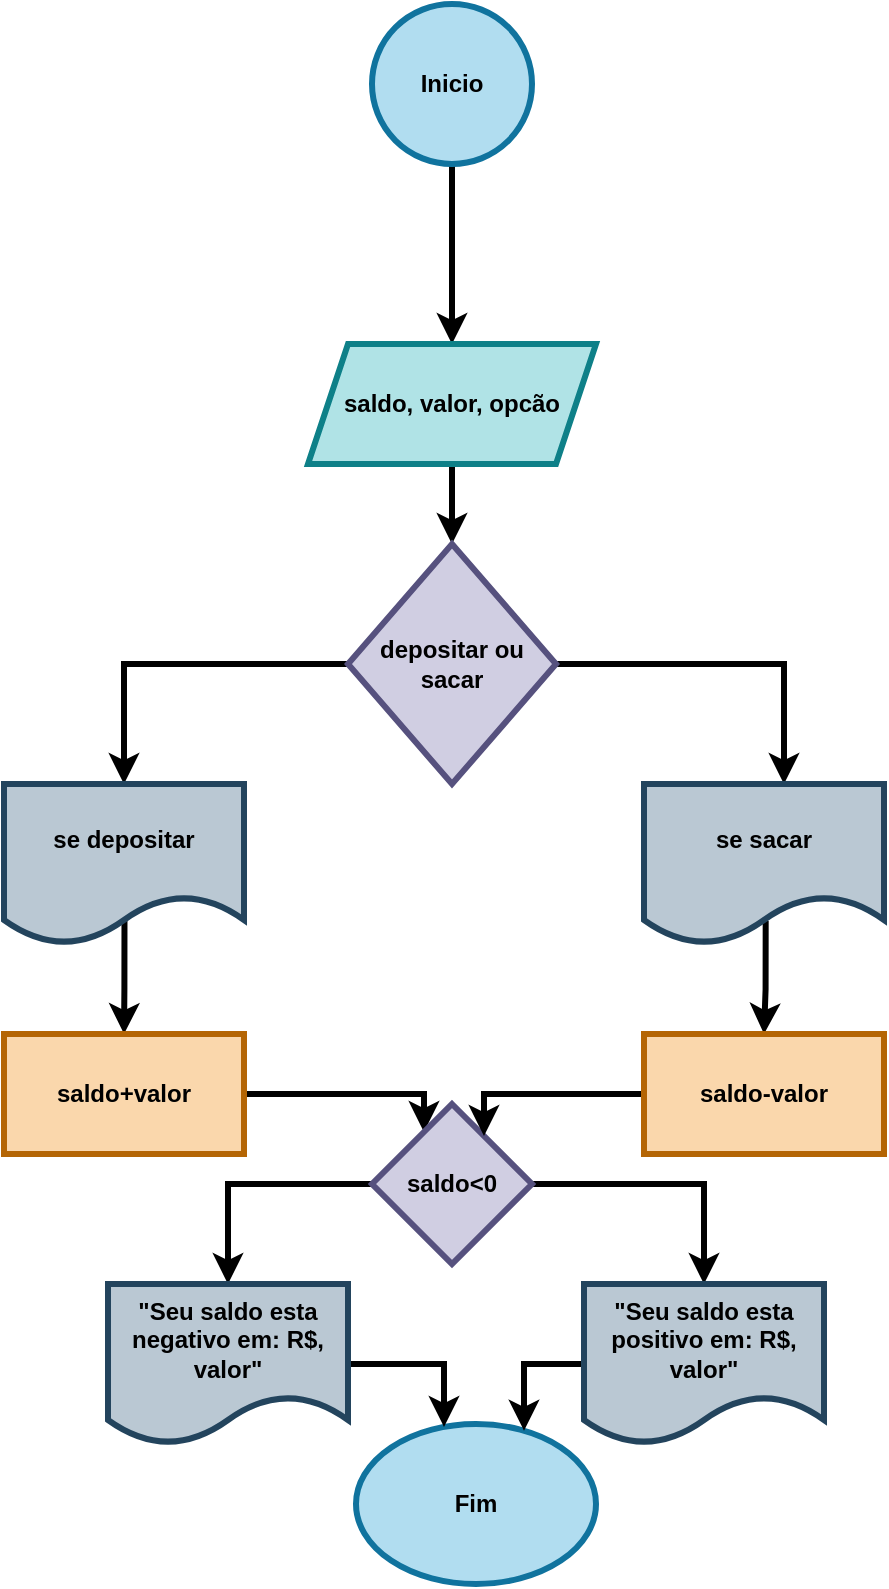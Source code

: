 <mxfile version="21.3.4" type="google">
  <diagram name="Página-1" id="VOhV0U-QravvhNj2dNXN">
    <mxGraphModel grid="1" page="1" gridSize="10" guides="1" tooltips="1" connect="1" arrows="1" fold="1" pageScale="1" pageWidth="827" pageHeight="1169" math="0" shadow="0">
      <root>
        <mxCell id="0" />
        <mxCell id="1" parent="0" />
        <mxCell id="dLuLtopAgmNw7_jBv9vx-1" value="" style="edgeStyle=orthogonalEdgeStyle;rounded=0;orthogonalLoop=1;jettySize=auto;html=1;strokeWidth=3;fontStyle=1" edge="1" parent="1" source="dLuLtopAgmNw7_jBv9vx-2" target="dLuLtopAgmNw7_jBv9vx-4">
          <mxGeometry relative="1" as="geometry" />
        </mxCell>
        <mxCell id="dLuLtopAgmNw7_jBv9vx-2" value="Inicio" style="ellipse;whiteSpace=wrap;html=1;aspect=fixed;strokeWidth=3;fontStyle=1;fillColor=#b1ddf0;strokeColor=#10739e;" vertex="1" parent="1">
          <mxGeometry x="374" y="10" width="80" height="80" as="geometry" />
        </mxCell>
        <mxCell id="dLuLtopAgmNw7_jBv9vx-3" value="" style="edgeStyle=orthogonalEdgeStyle;rounded=0;orthogonalLoop=1;jettySize=auto;html=1;strokeWidth=3;fontStyle=1" edge="1" parent="1" source="dLuLtopAgmNw7_jBv9vx-4" target="dLuLtopAgmNw7_jBv9vx-7">
          <mxGeometry relative="1" as="geometry" />
        </mxCell>
        <mxCell id="dLuLtopAgmNw7_jBv9vx-4" value="saldo, valor, opcão" style="shape=parallelogram;perimeter=parallelogramPerimeter;whiteSpace=wrap;html=1;fixedSize=1;strokeWidth=3;fontStyle=1;fillColor=#b0e3e6;strokeColor=#0e8088;" vertex="1" parent="1">
          <mxGeometry x="342" y="180" width="144" height="60" as="geometry" />
        </mxCell>
        <mxCell id="dLuLtopAgmNw7_jBv9vx-5" value="" style="edgeStyle=orthogonalEdgeStyle;rounded=0;orthogonalLoop=1;jettySize=auto;html=1;strokeWidth=3;fontStyle=1" edge="1" parent="1" source="dLuLtopAgmNw7_jBv9vx-7" target="dLuLtopAgmNw7_jBv9vx-9">
          <mxGeometry relative="1" as="geometry">
            <Array as="points">
              <mxPoint x="250" y="340" />
            </Array>
          </mxGeometry>
        </mxCell>
        <mxCell id="dLuLtopAgmNw7_jBv9vx-15" value="" style="edgeStyle=orthogonalEdgeStyle;rounded=0;orthogonalLoop=1;jettySize=auto;html=1;strokeWidth=3;fontStyle=1" edge="1" parent="1" source="dLuLtopAgmNw7_jBv9vx-7" target="dLuLtopAgmNw7_jBv9vx-14">
          <mxGeometry relative="1" as="geometry">
            <Array as="points">
              <mxPoint x="580" y="340" />
            </Array>
          </mxGeometry>
        </mxCell>
        <mxCell id="dLuLtopAgmNw7_jBv9vx-7" value="depositar ou sacar" style="rhombus;whiteSpace=wrap;html=1;strokeWidth=3;fontStyle=1;fillColor=#d0cee2;strokeColor=#56517e;" vertex="1" parent="1">
          <mxGeometry x="362" y="280" width="104" height="120" as="geometry" />
        </mxCell>
        <mxCell id="dLuLtopAgmNw7_jBv9vx-18" value="" style="edgeStyle=orthogonalEdgeStyle;rounded=0;orthogonalLoop=1;jettySize=auto;html=1;exitX=0.502;exitY=0.857;exitDx=0;exitDy=0;exitPerimeter=0;strokeWidth=3;fontStyle=1" edge="1" parent="1" source="dLuLtopAgmNw7_jBv9vx-9" target="dLuLtopAgmNw7_jBv9vx-17">
          <mxGeometry relative="1" as="geometry">
            <Array as="points" />
          </mxGeometry>
        </mxCell>
        <mxCell id="dLuLtopAgmNw7_jBv9vx-9" value="se depositar" style="shape=document;whiteSpace=wrap;html=1;boundedLbl=1;strokeWidth=3;fontStyle=1;fillColor=#bac8d3;strokeColor=#23445d;" vertex="1" parent="1">
          <mxGeometry x="190" y="400" width="120" height="80" as="geometry" />
        </mxCell>
        <mxCell id="dLuLtopAgmNw7_jBv9vx-12" value="Fim" style="ellipse;whiteSpace=wrap;html=1;strokeWidth=3;fontStyle=1;fillColor=#b1ddf0;strokeColor=#10739e;" vertex="1" parent="1">
          <mxGeometry x="366" y="720" width="120" height="80" as="geometry" />
        </mxCell>
        <mxCell id="dLuLtopAgmNw7_jBv9vx-22" value="" style="edgeStyle=orthogonalEdgeStyle;rounded=0;orthogonalLoop=1;jettySize=auto;html=1;exitX=0.507;exitY=0.856;exitDx=0;exitDy=0;exitPerimeter=0;strokeWidth=3;fontStyle=1" edge="1" parent="1" source="dLuLtopAgmNw7_jBv9vx-14" target="dLuLtopAgmNw7_jBv9vx-21">
          <mxGeometry relative="1" as="geometry" />
        </mxCell>
        <mxCell id="dLuLtopAgmNw7_jBv9vx-14" value="se sacar" style="shape=document;whiteSpace=wrap;html=1;boundedLbl=1;fillColor=#bac8d3;strokeColor=#23445d;strokeWidth=3;fontStyle=1;" vertex="1" parent="1">
          <mxGeometry x="510" y="400" width="120" height="80" as="geometry" />
        </mxCell>
        <mxCell id="dLuLtopAgmNw7_jBv9vx-20" value="" style="edgeStyle=orthogonalEdgeStyle;rounded=0;orthogonalLoop=1;jettySize=auto;html=1;strokeWidth=3;fontStyle=1" edge="1" parent="1" source="dLuLtopAgmNw7_jBv9vx-17" target="dLuLtopAgmNw7_jBv9vx-19">
          <mxGeometry relative="1" as="geometry">
            <Array as="points">
              <mxPoint x="400" y="555" />
            </Array>
          </mxGeometry>
        </mxCell>
        <mxCell id="dLuLtopAgmNw7_jBv9vx-17" value="saldo+valor" style="whiteSpace=wrap;html=1;fillColor=#fad7ac;strokeColor=#b46504;strokeWidth=3;fontStyle=1;" vertex="1" parent="1">
          <mxGeometry x="190" y="525" width="120" height="60" as="geometry" />
        </mxCell>
        <mxCell id="dLuLtopAgmNw7_jBv9vx-28" value="" style="edgeStyle=orthogonalEdgeStyle;rounded=0;orthogonalLoop=1;jettySize=auto;html=1;strokeWidth=3;fontStyle=1" edge="1" parent="1" source="dLuLtopAgmNw7_jBv9vx-19" target="dLuLtopAgmNw7_jBv9vx-27">
          <mxGeometry relative="1" as="geometry" />
        </mxCell>
        <mxCell id="dLuLtopAgmNw7_jBv9vx-30" value="" style="edgeStyle=orthogonalEdgeStyle;rounded=0;orthogonalLoop=1;jettySize=auto;html=1;fontStyle=1;strokeWidth=3;" edge="1" parent="1" source="dLuLtopAgmNw7_jBv9vx-19" target="dLuLtopAgmNw7_jBv9vx-29">
          <mxGeometry relative="1" as="geometry" />
        </mxCell>
        <mxCell id="dLuLtopAgmNw7_jBv9vx-19" value="saldo&amp;lt;0" style="rhombus;whiteSpace=wrap;html=1;fillColor=#d0cee2;strokeColor=#56517e;strokeWidth=3;fontStyle=1;" vertex="1" parent="1">
          <mxGeometry x="374" y="560" width="80" height="80" as="geometry" />
        </mxCell>
        <mxCell id="dLuLtopAgmNw7_jBv9vx-23" value="" style="edgeStyle=orthogonalEdgeStyle;rounded=0;orthogonalLoop=1;jettySize=auto;html=1;strokeWidth=3;fontStyle=1" edge="1" parent="1" source="dLuLtopAgmNw7_jBv9vx-21" target="dLuLtopAgmNw7_jBv9vx-19">
          <mxGeometry relative="1" as="geometry">
            <Array as="points">
              <mxPoint x="430" y="555" />
            </Array>
          </mxGeometry>
        </mxCell>
        <mxCell id="dLuLtopAgmNw7_jBv9vx-21" value="saldo-valor" style="whiteSpace=wrap;html=1;fillColor=#fad7ac;strokeColor=#b46504;strokeWidth=3;fontStyle=1;" vertex="1" parent="1">
          <mxGeometry x="510" y="525" width="120" height="60" as="geometry" />
        </mxCell>
        <mxCell id="dLuLtopAgmNw7_jBv9vx-36" value="" style="edgeStyle=orthogonalEdgeStyle;rounded=0;orthogonalLoop=1;jettySize=auto;html=1;strokeWidth=3;fontStyle=1" edge="1" parent="1" source="dLuLtopAgmNw7_jBv9vx-27" target="dLuLtopAgmNw7_jBv9vx-12">
          <mxGeometry relative="1" as="geometry">
            <Array as="points">
              <mxPoint x="450" y="690" />
            </Array>
          </mxGeometry>
        </mxCell>
        <mxCell id="dLuLtopAgmNw7_jBv9vx-27" value="&quot;Seu saldo esta positivo em: R$, valor&quot;" style="shape=document;whiteSpace=wrap;html=1;boundedLbl=1;strokeWidth=3;fontStyle=1;fillColor=#bac8d3;strokeColor=#23445d;" vertex="1" parent="1">
          <mxGeometry x="480" y="650" width="120" height="80" as="geometry" />
        </mxCell>
        <mxCell id="dLuLtopAgmNw7_jBv9vx-35" value="" style="edgeStyle=orthogonalEdgeStyle;rounded=0;orthogonalLoop=1;jettySize=auto;html=1;strokeWidth=3;fontStyle=1" edge="1" parent="1" source="dLuLtopAgmNw7_jBv9vx-29" target="dLuLtopAgmNw7_jBv9vx-12">
          <mxGeometry relative="1" as="geometry">
            <Array as="points">
              <mxPoint x="410" y="690" />
            </Array>
          </mxGeometry>
        </mxCell>
        <mxCell id="dLuLtopAgmNw7_jBv9vx-29" value="&quot;Seu saldo esta negativo em: R$, valor&quot;" style="shape=document;whiteSpace=wrap;html=1;boundedLbl=1;strokeWidth=3;fontStyle=1;fillColor=#bac8d3;strokeColor=#23445d;" vertex="1" parent="1">
          <mxGeometry x="242" y="650" width="120" height="80" as="geometry" />
        </mxCell>
      </root>
    </mxGraphModel>
  </diagram>
</mxfile>
